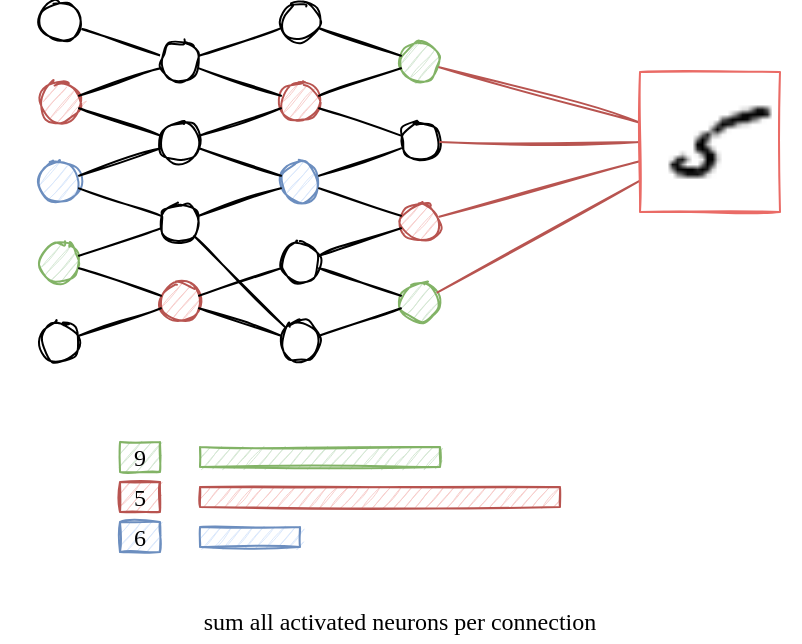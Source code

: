 <mxfile version="14.4.2" type="device"><diagram id="jRcBtCESm79YK5Cia1AC" name="Page-1"><mxGraphModel dx="677" dy="435" grid="1" gridSize="10" guides="1" tooltips="1" connect="1" arrows="1" fold="1" page="1" pageScale="1" pageWidth="850" pageHeight="1100" math="0" shadow="0"><root><mxCell id="0"/><mxCell id="1" parent="0"/><mxCell id="OOp1X1jOIbYF8Cc6vynp-25" style="rounded=0;orthogonalLoop=1;jettySize=auto;html=1;endArrow=none;endFill=0;sketch=1;" edge="1" parent="1" source="OOp1X1jOIbYF8Cc6vynp-1" target="OOp1X1jOIbYF8Cc6vynp-5"><mxGeometry relative="1" as="geometry"/></mxCell><mxCell id="OOp1X1jOIbYF8Cc6vynp-1" value="" style="ellipse;whiteSpace=wrap;html=1;aspect=fixed;sketch=1;" vertex="1" parent="1"><mxGeometry x="240" y="160" width="20" height="20" as="geometry"/></mxCell><mxCell id="OOp1X1jOIbYF8Cc6vynp-2" value="" style="ellipse;whiteSpace=wrap;html=1;aspect=fixed;sketch=1;fillColor=#f8cecc;strokeColor=#b85450;" vertex="1" parent="1"><mxGeometry x="240" y="200" width="20" height="20" as="geometry"/></mxCell><mxCell id="OOp1X1jOIbYF8Cc6vynp-3" value="" style="ellipse;whiteSpace=wrap;html=1;aspect=fixed;sketch=1;fillColor=#dae8fc;strokeColor=#6c8ebf;" vertex="1" parent="1"><mxGeometry x="240" y="240" width="20" height="20" as="geometry"/></mxCell><mxCell id="OOp1X1jOIbYF8Cc6vynp-4" value="" style="ellipse;whiteSpace=wrap;html=1;aspect=fixed;sketch=1;fillColor=#d5e8d4;strokeColor=#82b366;" vertex="1" parent="1"><mxGeometry x="240" y="280" width="20" height="20" as="geometry"/></mxCell><mxCell id="OOp1X1jOIbYF8Cc6vynp-5" value="" style="ellipse;whiteSpace=wrap;html=1;aspect=fixed;sketch=1;" vertex="1" parent="1"><mxGeometry x="300" y="180" width="20" height="20" as="geometry"/></mxCell><mxCell id="OOp1X1jOIbYF8Cc6vynp-6" value="" style="ellipse;whiteSpace=wrap;html=1;aspect=fixed;sketch=1;" vertex="1" parent="1"><mxGeometry x="300" y="220" width="20" height="20" as="geometry"/></mxCell><mxCell id="OOp1X1jOIbYF8Cc6vynp-7" value="" style="ellipse;whiteSpace=wrap;html=1;aspect=fixed;sketch=1;" vertex="1" parent="1"><mxGeometry x="300" y="260" width="20" height="20" as="geometry"/></mxCell><mxCell id="OOp1X1jOIbYF8Cc6vynp-8" value="" style="ellipse;whiteSpace=wrap;html=1;aspect=fixed;sketch=1;fillColor=#f8cecc;strokeColor=#b85450;" vertex="1" parent="1"><mxGeometry x="300" y="300" width="20" height="20" as="geometry"/></mxCell><mxCell id="OOp1X1jOIbYF8Cc6vynp-9" value="" style="ellipse;whiteSpace=wrap;html=1;aspect=fixed;sketch=1;" vertex="1" parent="1"><mxGeometry x="360" y="160" width="20" height="20" as="geometry"/></mxCell><mxCell id="OOp1X1jOIbYF8Cc6vynp-10" value="" style="ellipse;whiteSpace=wrap;html=1;aspect=fixed;sketch=1;fillColor=#f8cecc;strokeColor=#b85450;" vertex="1" parent="1"><mxGeometry x="360" y="200" width="20" height="20" as="geometry"/></mxCell><mxCell id="OOp1X1jOIbYF8Cc6vynp-11" value="" style="ellipse;whiteSpace=wrap;html=1;aspect=fixed;sketch=1;fillColor=#dae8fc;strokeColor=#6c8ebf;" vertex="1" parent="1"><mxGeometry x="360" y="240" width="20" height="20" as="geometry"/></mxCell><mxCell id="OOp1X1jOIbYF8Cc6vynp-12" value="" style="ellipse;whiteSpace=wrap;html=1;aspect=fixed;sketch=1;" vertex="1" parent="1"><mxGeometry x="360" y="280" width="20" height="20" as="geometry"/></mxCell><mxCell id="OOp1X1jOIbYF8Cc6vynp-13" value="" style="ellipse;whiteSpace=wrap;html=1;aspect=fixed;sketch=1;" vertex="1" parent="1"><mxGeometry x="240" y="320" width="20" height="20" as="geometry"/></mxCell><mxCell id="OOp1X1jOIbYF8Cc6vynp-14" value="" style="ellipse;whiteSpace=wrap;html=1;aspect=fixed;sketch=1;" vertex="1" parent="1"><mxGeometry x="360" y="320" width="20" height="20" as="geometry"/></mxCell><mxCell id="OOp1X1jOIbYF8Cc6vynp-18" value="" style="ellipse;whiteSpace=wrap;html=1;aspect=fixed;sketch=1;fillColor=#d5e8d4;strokeColor=#82b366;" vertex="1" parent="1"><mxGeometry x="420" y="180" width="20" height="20" as="geometry"/></mxCell><mxCell id="OOp1X1jOIbYF8Cc6vynp-19" value="" style="ellipse;whiteSpace=wrap;html=1;aspect=fixed;sketch=1;" vertex="1" parent="1"><mxGeometry x="420" y="220" width="20" height="20" as="geometry"/></mxCell><mxCell id="OOp1X1jOIbYF8Cc6vynp-20" value="" style="ellipse;whiteSpace=wrap;html=1;aspect=fixed;sketch=1;fillColor=#f8cecc;strokeColor=#b85450;" vertex="1" parent="1"><mxGeometry x="420" y="260" width="20" height="20" as="geometry"/></mxCell><mxCell id="OOp1X1jOIbYF8Cc6vynp-21" value="" style="ellipse;whiteSpace=wrap;html=1;aspect=fixed;sketch=1;fillColor=#d5e8d4;strokeColor=#82b366;" vertex="1" parent="1"><mxGeometry x="420" y="300" width="20" height="20" as="geometry"/></mxCell><mxCell id="OOp1X1jOIbYF8Cc6vynp-26" style="rounded=0;orthogonalLoop=1;jettySize=auto;html=1;endArrow=none;endFill=0;sketch=1;" edge="1" parent="1" source="OOp1X1jOIbYF8Cc6vynp-9" target="OOp1X1jOIbYF8Cc6vynp-5"><mxGeometry relative="1" as="geometry"><mxPoint x="269.487" y="183.162" as="sourcePoint"/><mxPoint x="310.513" y="196.838" as="targetPoint"/></mxGeometry></mxCell><mxCell id="OOp1X1jOIbYF8Cc6vynp-27" value="" style="endArrow=none;html=1;sketch=1;" edge="1" parent="1" source="OOp1X1jOIbYF8Cc6vynp-9" target="OOp1X1jOIbYF8Cc6vynp-18"><mxGeometry width="50" height="50" relative="1" as="geometry"><mxPoint x="420" y="350" as="sourcePoint"/><mxPoint x="470" y="300" as="targetPoint"/></mxGeometry></mxCell><mxCell id="OOp1X1jOIbYF8Cc6vynp-29" value="" style="endArrow=none;html=1;sketch=1;" edge="1" parent="1" source="OOp1X1jOIbYF8Cc6vynp-5" target="OOp1X1jOIbYF8Cc6vynp-2"><mxGeometry width="50" height="50" relative="1" as="geometry"><mxPoint x="290" y="420" as="sourcePoint"/><mxPoint x="340" y="370" as="targetPoint"/></mxGeometry></mxCell><mxCell id="OOp1X1jOIbYF8Cc6vynp-30" value="" style="endArrow=none;html=1;sketch=1;" edge="1" parent="1" source="OOp1X1jOIbYF8Cc6vynp-6" target="OOp1X1jOIbYF8Cc6vynp-2"><mxGeometry width="50" height="50" relative="1" as="geometry"><mxPoint x="310.504" y="203.135" as="sourcePoint"/><mxPoint x="269.487" y="216.838" as="targetPoint"/></mxGeometry></mxCell><mxCell id="OOp1X1jOIbYF8Cc6vynp-31" value="" style="endArrow=none;html=1;sketch=1;" edge="1" parent="1" source="OOp1X1jOIbYF8Cc6vynp-6" target="OOp1X1jOIbYF8Cc6vynp-3"><mxGeometry width="50" height="50" relative="1" as="geometry"><mxPoint x="310.504" y="236.865" as="sourcePoint"/><mxPoint x="269.487" y="223.162" as="targetPoint"/></mxGeometry></mxCell><mxCell id="OOp1X1jOIbYF8Cc6vynp-32" value="" style="endArrow=none;html=1;sketch=1;" edge="1" parent="1" source="OOp1X1jOIbYF8Cc6vynp-10" target="OOp1X1jOIbYF8Cc6vynp-6"><mxGeometry width="50" height="50" relative="1" as="geometry"><mxPoint x="310.504" y="243.135" as="sourcePoint"/><mxPoint x="269.487" y="256.838" as="targetPoint"/></mxGeometry></mxCell><mxCell id="OOp1X1jOIbYF8Cc6vynp-33" value="" style="endArrow=none;html=1;sketch=1;" edge="1" parent="1" source="OOp1X1jOIbYF8Cc6vynp-11" target="OOp1X1jOIbYF8Cc6vynp-6"><mxGeometry width="50" height="50" relative="1" as="geometry"><mxPoint x="370.504" y="223.135" as="sourcePoint"/><mxPoint x="329.487" y="236.838" as="targetPoint"/></mxGeometry></mxCell><mxCell id="OOp1X1jOIbYF8Cc6vynp-34" value="" style="endArrow=none;html=1;sketch=1;" edge="1" parent="1" source="OOp1X1jOIbYF8Cc6vynp-10" target="OOp1X1jOIbYF8Cc6vynp-5"><mxGeometry width="50" height="50" relative="1" as="geometry"><mxPoint x="370.504" y="256.865" as="sourcePoint"/><mxPoint x="329.487" y="243.162" as="targetPoint"/></mxGeometry></mxCell><mxCell id="OOp1X1jOIbYF8Cc6vynp-35" value="" style="endArrow=none;html=1;sketch=1;" edge="1" parent="1" source="OOp1X1jOIbYF8Cc6vynp-10" target="OOp1X1jOIbYF8Cc6vynp-18"><mxGeometry width="50" height="50" relative="1" as="geometry"><mxPoint x="370.504" y="216.865" as="sourcePoint"/><mxPoint x="329.487" y="203.162" as="targetPoint"/></mxGeometry></mxCell><mxCell id="OOp1X1jOIbYF8Cc6vynp-36" value="" style="endArrow=none;html=1;sketch=1;" edge="1" parent="1" source="OOp1X1jOIbYF8Cc6vynp-10" target="OOp1X1jOIbYF8Cc6vynp-19"><mxGeometry width="50" height="50" relative="1" as="geometry"><mxPoint x="389.496" y="216.865" as="sourcePoint"/><mxPoint x="430.513" y="203.162" as="targetPoint"/></mxGeometry></mxCell><mxCell id="OOp1X1jOIbYF8Cc6vynp-37" value="" style="endArrow=none;html=1;sketch=1;" edge="1" parent="1" source="OOp1X1jOIbYF8Cc6vynp-11" target="OOp1X1jOIbYF8Cc6vynp-19"><mxGeometry width="50" height="50" relative="1" as="geometry"><mxPoint x="389.496" y="223.135" as="sourcePoint"/><mxPoint x="430.513" y="236.838" as="targetPoint"/></mxGeometry></mxCell><mxCell id="OOp1X1jOIbYF8Cc6vynp-38" value="" style="endArrow=none;html=1;sketch=1;" edge="1" parent="1" source="OOp1X1jOIbYF8Cc6vynp-11" target="OOp1X1jOIbYF8Cc6vynp-20"><mxGeometry width="50" height="50" relative="1" as="geometry"><mxPoint x="389.496" y="256.865" as="sourcePoint"/><mxPoint x="430.513" y="243.162" as="targetPoint"/></mxGeometry></mxCell><mxCell id="OOp1X1jOIbYF8Cc6vynp-39" value="" style="endArrow=none;html=1;sketch=1;" edge="1" parent="1" source="OOp1X1jOIbYF8Cc6vynp-12" target="OOp1X1jOIbYF8Cc6vynp-20"><mxGeometry width="50" height="50" relative="1" as="geometry"><mxPoint x="389.496" y="263.135" as="sourcePoint"/><mxPoint x="430.513" y="276.838" as="targetPoint"/></mxGeometry></mxCell><mxCell id="OOp1X1jOIbYF8Cc6vynp-40" value="" style="endArrow=none;html=1;sketch=1;" edge="1" parent="1" source="OOp1X1jOIbYF8Cc6vynp-12" target="OOp1X1jOIbYF8Cc6vynp-21"><mxGeometry width="50" height="50" relative="1" as="geometry"><mxPoint x="389.496" y="296.865" as="sourcePoint"/><mxPoint x="430.513" y="283.162" as="targetPoint"/></mxGeometry></mxCell><mxCell id="OOp1X1jOIbYF8Cc6vynp-41" value="" style="endArrow=none;html=1;sketch=1;" edge="1" parent="1" source="OOp1X1jOIbYF8Cc6vynp-7" target="OOp1X1jOIbYF8Cc6vynp-14"><mxGeometry width="50" height="50" relative="1" as="geometry"><mxPoint x="389.496" y="303.135" as="sourcePoint"/><mxPoint x="430.513" y="316.838" as="targetPoint"/></mxGeometry></mxCell><mxCell id="OOp1X1jOIbYF8Cc6vynp-42" value="" style="endArrow=none;html=1;sketch=1;" edge="1" parent="1" source="OOp1X1jOIbYF8Cc6vynp-12" target="OOp1X1jOIbYF8Cc6vynp-8"><mxGeometry width="50" height="50" relative="1" as="geometry"><mxPoint x="327.071" y="287.071" as="sourcePoint"/><mxPoint x="372.929" y="332.929" as="targetPoint"/></mxGeometry></mxCell><mxCell id="OOp1X1jOIbYF8Cc6vynp-43" value="" style="endArrow=none;html=1;sketch=1;" edge="1" parent="1" source="OOp1X1jOIbYF8Cc6vynp-21" target="OOp1X1jOIbYF8Cc6vynp-14"><mxGeometry width="50" height="50" relative="1" as="geometry"><mxPoint x="370.504" y="303.135" as="sourcePoint"/><mxPoint x="329.487" y="316.838" as="targetPoint"/></mxGeometry></mxCell><mxCell id="OOp1X1jOIbYF8Cc6vynp-44" value="" style="endArrow=none;html=1;sketch=1;" edge="1" parent="1" source="OOp1X1jOIbYF8Cc6vynp-11" target="OOp1X1jOIbYF8Cc6vynp-7"><mxGeometry width="50" height="50" relative="1" as="geometry"><mxPoint x="430.504" y="323.135" as="sourcePoint"/><mxPoint x="389.487" y="336.838" as="targetPoint"/></mxGeometry></mxCell><mxCell id="OOp1X1jOIbYF8Cc6vynp-45" value="" style="endArrow=none;html=1;sketch=1;" edge="1" parent="1" source="OOp1X1jOIbYF8Cc6vynp-7" target="OOp1X1jOIbYF8Cc6vynp-3"><mxGeometry width="50" height="50" relative="1" as="geometry"><mxPoint x="370.504" y="263.135" as="sourcePoint"/><mxPoint x="329.487" y="276.838" as="targetPoint"/></mxGeometry></mxCell><mxCell id="OOp1X1jOIbYF8Cc6vynp-46" value="" style="endArrow=none;html=1;sketch=1;" edge="1" parent="1" source="OOp1X1jOIbYF8Cc6vynp-7" target="OOp1X1jOIbYF8Cc6vynp-4"><mxGeometry width="50" height="50" relative="1" as="geometry"><mxPoint x="310.504" y="276.865" as="sourcePoint"/><mxPoint x="269.487" y="263.162" as="targetPoint"/></mxGeometry></mxCell><mxCell id="OOp1X1jOIbYF8Cc6vynp-47" value="" style="endArrow=none;html=1;sketch=1;" edge="1" parent="1" source="OOp1X1jOIbYF8Cc6vynp-8" target="OOp1X1jOIbYF8Cc6vynp-4"><mxGeometry width="50" height="50" relative="1" as="geometry"><mxPoint x="310.504" y="283.135" as="sourcePoint"/><mxPoint x="269.487" y="296.838" as="targetPoint"/></mxGeometry></mxCell><mxCell id="OOp1X1jOIbYF8Cc6vynp-48" value="" style="endArrow=none;html=1;sketch=1;" edge="1" parent="1" source="OOp1X1jOIbYF8Cc6vynp-14" target="OOp1X1jOIbYF8Cc6vynp-8"><mxGeometry width="50" height="50" relative="1" as="geometry"><mxPoint x="310.504" y="316.865" as="sourcePoint"/><mxPoint x="269.487" y="303.162" as="targetPoint"/></mxGeometry></mxCell><mxCell id="OOp1X1jOIbYF8Cc6vynp-49" value="" style="endArrow=none;html=1;sketch=1;" edge="1" parent="1" source="OOp1X1jOIbYF8Cc6vynp-8" target="OOp1X1jOIbYF8Cc6vynp-13"><mxGeometry width="50" height="50" relative="1" as="geometry"><mxPoint x="370.504" y="336.865" as="sourcePoint"/><mxPoint x="329.487" y="323.162" as="targetPoint"/></mxGeometry></mxCell><mxCell id="OOp1X1jOIbYF8Cc6vynp-51" style="edgeStyle=none;rounded=0;sketch=1;orthogonalLoop=1;jettySize=auto;html=1;endArrow=none;endFill=0;fillColor=#f8cecc;strokeColor=#b85450;" edge="1" parent="1" source="OOp1X1jOIbYF8Cc6vynp-50" target="OOp1X1jOIbYF8Cc6vynp-18"><mxGeometry relative="1" as="geometry"/></mxCell><mxCell id="OOp1X1jOIbYF8Cc6vynp-52" style="edgeStyle=none;rounded=0;sketch=1;orthogonalLoop=1;jettySize=auto;html=1;endArrow=none;endFill=0;fillColor=#f8cecc;strokeColor=#b85450;" edge="1" parent="1" source="OOp1X1jOIbYF8Cc6vynp-50" target="OOp1X1jOIbYF8Cc6vynp-19"><mxGeometry relative="1" as="geometry"/></mxCell><mxCell id="OOp1X1jOIbYF8Cc6vynp-53" style="edgeStyle=none;rounded=0;sketch=1;orthogonalLoop=1;jettySize=auto;html=1;endArrow=none;endFill=0;fillColor=#f8cecc;strokeColor=#b85450;" edge="1" parent="1" source="OOp1X1jOIbYF8Cc6vynp-50" target="OOp1X1jOIbYF8Cc6vynp-20"><mxGeometry relative="1" as="geometry"/></mxCell><mxCell id="OOp1X1jOIbYF8Cc6vynp-54" style="edgeStyle=none;rounded=0;sketch=1;orthogonalLoop=1;jettySize=auto;html=1;endArrow=none;endFill=0;fillColor=#f8cecc;strokeColor=#b85450;" edge="1" parent="1" source="OOp1X1jOIbYF8Cc6vynp-50" target="OOp1X1jOIbYF8Cc6vynp-21"><mxGeometry relative="1" as="geometry"/></mxCell><mxCell id="OOp1X1jOIbYF8Cc6vynp-50" value="" style="shape=image;imageAspect=0;aspect=fixed;verticalLabelPosition=bottom;verticalAlign=top;sketch=1;image=data:image/png,iVBORw0KGgoAAAANSUhEUgAAABwAAAAcCAAAAABXZoBIAAAAp0lEQVR4nGP8z4AbMOGRGyKSD2/Ui4klMjAw/McAuzMFGJmYmDT+/8eQTDZjZGTky5z7/T+G5JtURmGTNTceQnhokvlMeZ8RPGTJr3WKGzd8/49dspIpAlkKVZKBceN/nJJmTLK7sEue+Pn/bT0T3zUsks+MRBb///+aiekoFkkJrsn///+vZnL7iEWyjYuRkVGNUeEsVju7o8TERL1v/EGRZBw+CQwAl1w7FNrj5T4AAAAASUVORK5CYII=;imageBorder=#EA6B66;" vertex="1" parent="1"><mxGeometry x="540" y="195" width="70" height="70" as="geometry"/></mxCell><mxCell id="OOp1X1jOIbYF8Cc6vynp-55" value="sum all activated neurons per connection" style="text;html=1;strokeColor=none;fillColor=none;align=center;verticalAlign=middle;whiteSpace=wrap;rounded=0;sketch=1;fontFamily=Comic Sans MS;" vertex="1" parent="1"><mxGeometry x="220" y="460" width="400" height="20" as="geometry"/></mxCell><mxCell id="OOp1X1jOIbYF8Cc6vynp-56" value="" style="rounded=0;whiteSpace=wrap;html=1;sketch=1;fontFamily=Comic Sans MS;fillColor=#d5e8d4;strokeColor=#82b366;" vertex="1" parent="1"><mxGeometry x="320" y="382.5" width="120" height="10" as="geometry"/></mxCell><mxCell id="OOp1X1jOIbYF8Cc6vynp-57" value="" style="rounded=0;whiteSpace=wrap;html=1;sketch=1;fontFamily=Comic Sans MS;fillColor=#f8cecc;strokeColor=#b85450;" vertex="1" parent="1"><mxGeometry x="320" y="402.5" width="180" height="10" as="geometry"/></mxCell><mxCell id="OOp1X1jOIbYF8Cc6vynp-58" value="" style="rounded=0;whiteSpace=wrap;html=1;sketch=1;fontFamily=Comic Sans MS;fillColor=#dae8fc;strokeColor=#6c8ebf;" vertex="1" parent="1"><mxGeometry x="320" y="422.5" width="50" height="10" as="geometry"/></mxCell><mxCell id="OOp1X1jOIbYF8Cc6vynp-62" value="9" style="text;html=1;fillColor=#d5e8d4;align=center;verticalAlign=middle;whiteSpace=wrap;rounded=0;sketch=1;fontFamily=Comic Sans MS;glass=0;strokeColor=#82b366;" vertex="1" parent="1"><mxGeometry x="280" y="380" width="20" height="15" as="geometry"/></mxCell><mxCell id="OOp1X1jOIbYF8Cc6vynp-63" value="5" style="text;html=1;fillColor=#f8cecc;align=center;verticalAlign=middle;whiteSpace=wrap;rounded=0;sketch=1;fontFamily=Comic Sans MS;glass=0;strokeColor=#b85450;" vertex="1" parent="1"><mxGeometry x="280" y="400" width="20" height="15" as="geometry"/></mxCell><mxCell id="OOp1X1jOIbYF8Cc6vynp-64" value="6" style="text;html=1;fillColor=#dae8fc;align=center;verticalAlign=middle;whiteSpace=wrap;rounded=0;sketch=1;fontFamily=Comic Sans MS;glass=0;strokeColor=#6c8ebf;" vertex="1" parent="1"><mxGeometry x="280" y="420" width="20" height="15" as="geometry"/></mxCell></root></mxGraphModel></diagram></mxfile>